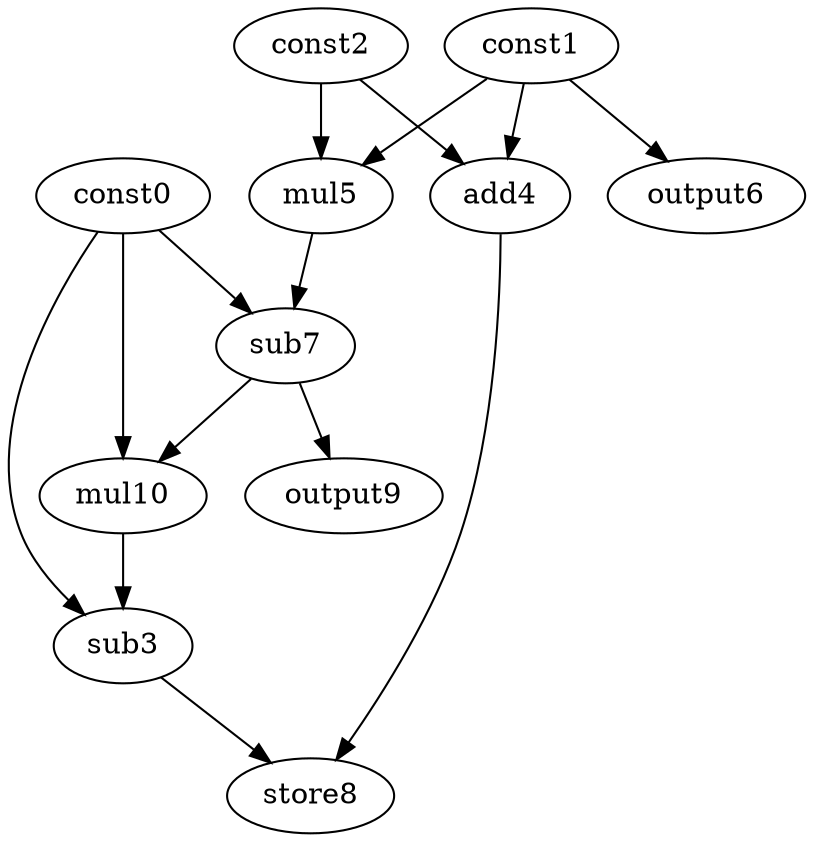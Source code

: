 digraph G { 
const0[opcode=const]; 
const1[opcode=const]; 
const2[opcode=const]; 
sub3[opcode=sub]; 
add4[opcode=add]; 
mul5[opcode=mul]; 
output6[opcode=output]; 
sub7[opcode=sub]; 
store8[opcode=store]; 
output9[opcode=output]; 
mul10[opcode=mul]; 
const1->add4[operand=0];
const2->add4[operand=1];
const1->mul5[operand=0];
const2->mul5[operand=1];
const1->output6[operand=0];
const0->sub7[operand=0];
mul5->sub7[operand=1];
sub7->output9[operand=0];
const0->mul10[operand=0];
sub7->mul10[operand=1];
const0->sub3[operand=0];
mul10->sub3[operand=1];
sub3->store8[operand=0];
add4->store8[operand=1];
}

